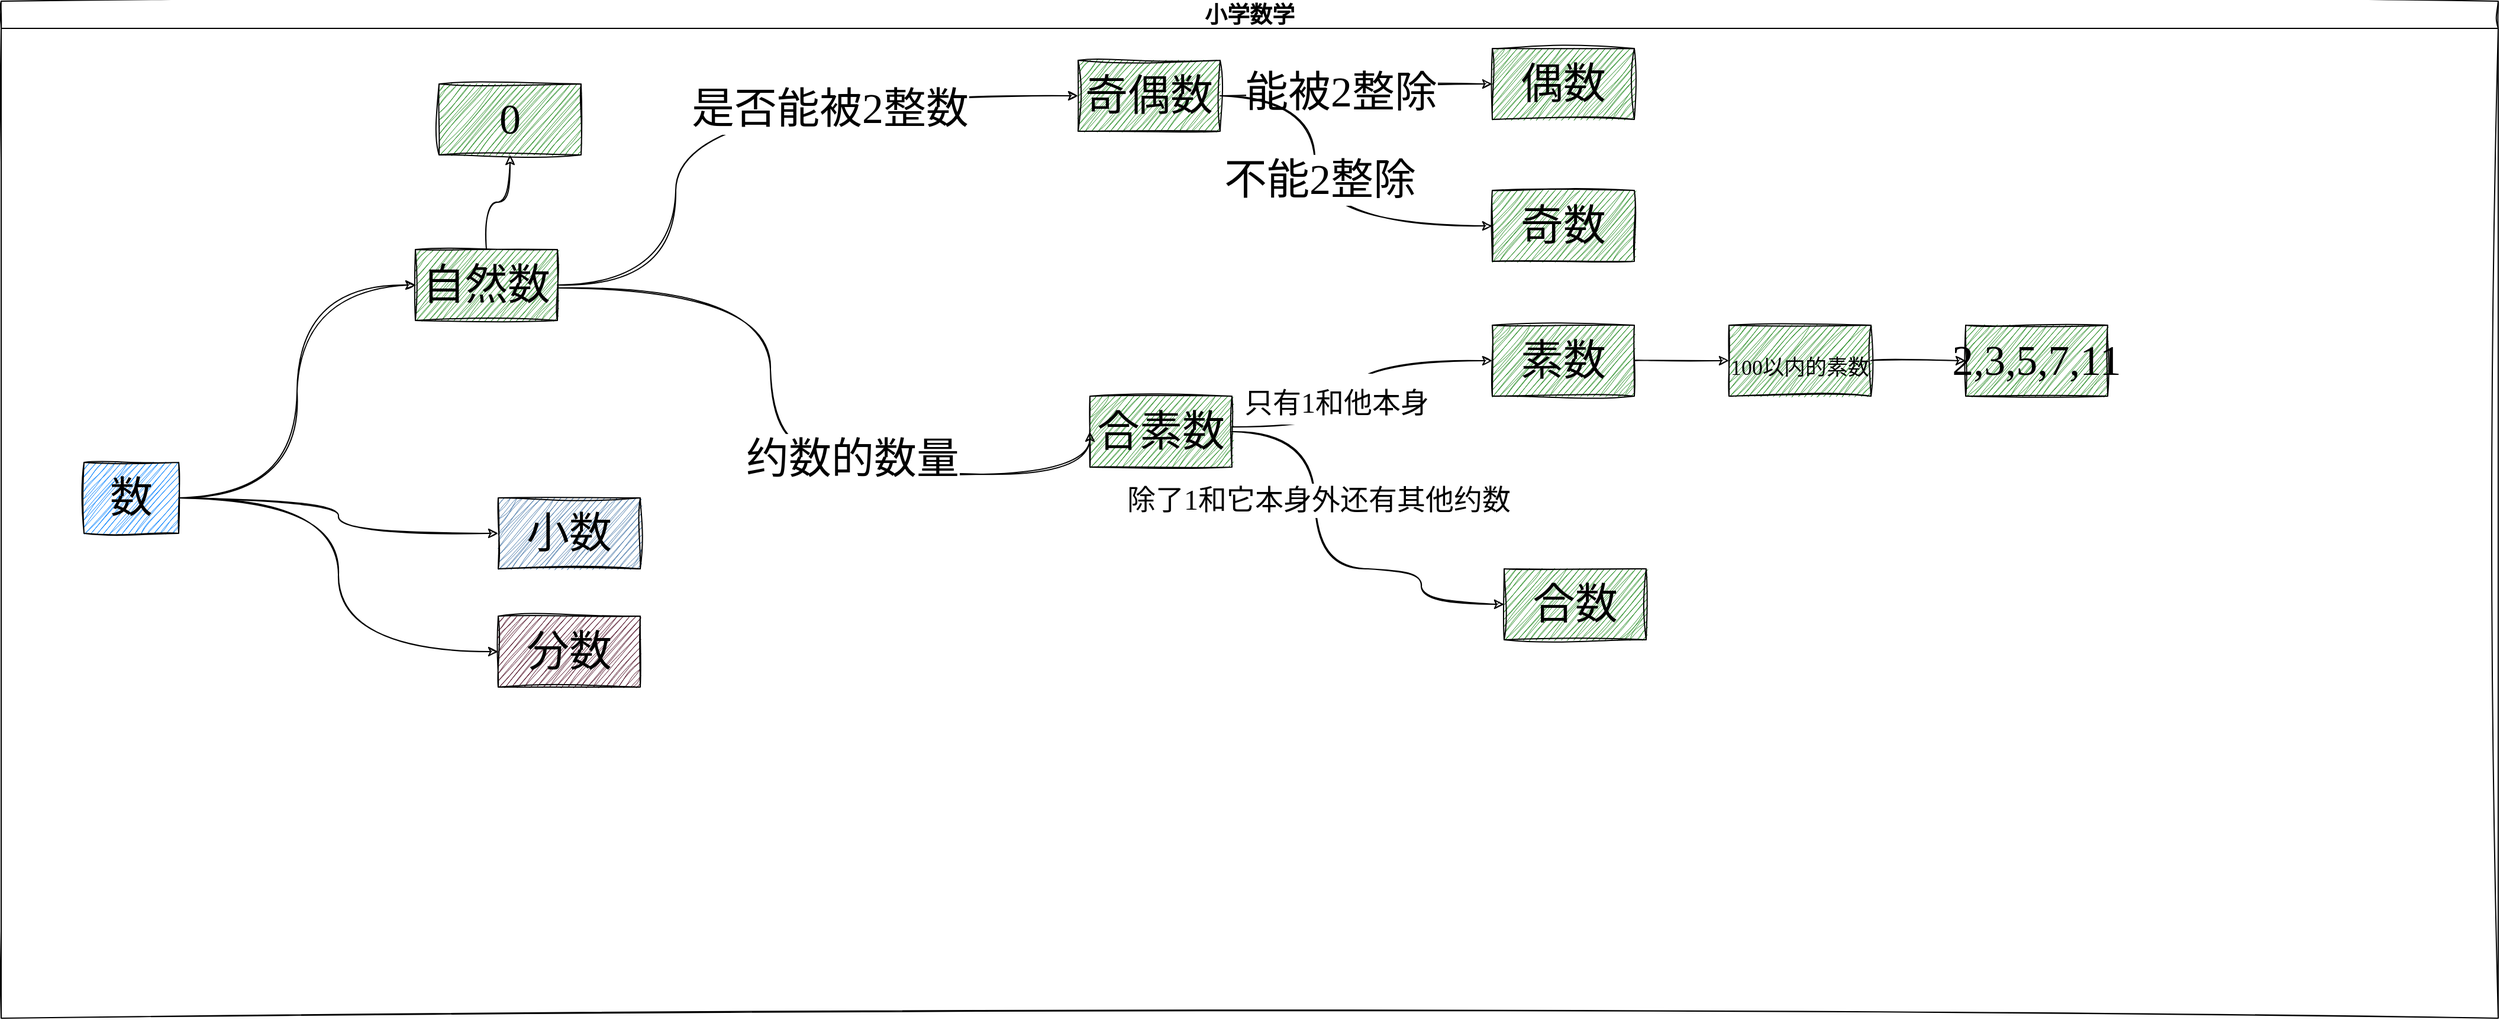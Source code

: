 <mxfile version="20.8.20" type="github">
  <diagram id="6a731a19-8d31-9384-78a2-239565b7b9f0" name="Page-1">
    <mxGraphModel dx="2603" dy="796" grid="1" gridSize="10" guides="1" tooltips="1" connect="1" arrows="1" fold="1" page="1" pageScale="1" pageWidth="1169" pageHeight="827" background="none" math="0" shadow="0">
      <root>
        <mxCell id="0" />
        <mxCell id="1" parent="0" />
        <mxCell id="kk1tNPxJDdmJw3Zyzxyh-1779" value="小学数学" style="swimlane;whiteSpace=wrap;html=1;shadow=0;sketch=1;curveFitting=1;jiggle=2;fontFamily=方正徐静蕾体;fontSource=http%3A%2F%2Fwww.ps3000.com%2Ffonts%2F%25E6%2596%25B9%25E6%25AD%25A3%25E9%259D%2599%25E8%2595%25BE%25E7%25AE%2580%25E4%25BD%2593_%25E5%25BE%2590%25E9%259D%2599%25E8%2595%25BE%25E6%2589%258B%25E5%2586%2599%25E4%25BD%2593.fon;fontSize=19;" parent="1" vertex="1">
          <mxGeometry x="-70" y="160" width="2110" height="860" as="geometry">
            <mxRectangle x="260" y="290" width="140" height="30" as="alternateBounds" />
          </mxGeometry>
        </mxCell>
        <mxCell id="kk1tNPxJDdmJw3Zyzxyh-1782" style="edgeStyle=orthogonalEdgeStyle;rounded=0;orthogonalLoop=1;jettySize=auto;html=1;entryX=0;entryY=0.5;entryDx=0;entryDy=0;fontFamily=方正徐静蕾体;fontSource=http%3A%2F%2Fwww.ps3000.com%2Ffonts%2F%25E6%2596%25B9%25E6%25AD%25A3%25E9%259D%2599%25E8%2595%25BE%25E7%25AE%2580%25E4%25BD%2593_%25E5%25BE%2590%25E9%259D%2599%25E8%2595%25BE%25E6%2589%258B%25E5%2586%2599%25E4%25BD%2593.fon;fontSize=36;sketch=1;curveFitting=1;jiggle=2;elbow=vertical;curved=1;" parent="kk1tNPxJDdmJw3Zyzxyh-1779" source="kk1tNPxJDdmJw3Zyzxyh-1780" target="kk1tNPxJDdmJw3Zyzxyh-1781" edge="1">
          <mxGeometry relative="1" as="geometry" />
        </mxCell>
        <mxCell id="kk1tNPxJDdmJw3Zyzxyh-1786" style="edgeStyle=orthogonalEdgeStyle;curved=1;rounded=0;sketch=1;orthogonalLoop=1;jettySize=auto;html=1;entryX=0;entryY=0.5;entryDx=0;entryDy=0;fontFamily=方正徐静蕾体;fontSource=http%3A%2F%2Fwww.ps3000.com%2Ffonts%2F%25E6%2596%25B9%25E6%25AD%25A3%25E9%259D%2599%25E8%2595%25BE%25E7%25AE%2580%25E4%25BD%2593_%25E5%25BE%2590%25E9%259D%2599%25E8%2595%25BE%25E6%2589%258B%25E5%2586%2599%25E4%25BD%2593.fon;fontSize=36;elbow=vertical;" parent="kk1tNPxJDdmJw3Zyzxyh-1779" source="kk1tNPxJDdmJw3Zyzxyh-1780" target="kk1tNPxJDdmJw3Zyzxyh-1784" edge="1">
          <mxGeometry relative="1" as="geometry" />
        </mxCell>
        <mxCell id="kk1tNPxJDdmJw3Zyzxyh-1787" style="edgeStyle=orthogonalEdgeStyle;curved=1;rounded=0;sketch=1;orthogonalLoop=1;jettySize=auto;html=1;entryX=0;entryY=0.5;entryDx=0;entryDy=0;fontFamily=方正徐静蕾体;fontSource=http%3A%2F%2Fwww.ps3000.com%2Ffonts%2F%25E6%2596%25B9%25E6%25AD%25A3%25E9%259D%2599%25E8%2595%25BE%25E7%25AE%2580%25E4%25BD%2593_%25E5%25BE%2590%25E9%259D%2599%25E8%2595%25BE%25E6%2589%258B%25E5%2586%2599%25E4%25BD%2593.fon;fontSize=36;elbow=vertical;" parent="kk1tNPxJDdmJw3Zyzxyh-1779" source="kk1tNPxJDdmJw3Zyzxyh-1780" target="kk1tNPxJDdmJw3Zyzxyh-1785" edge="1">
          <mxGeometry relative="1" as="geometry" />
        </mxCell>
        <mxCell id="kk1tNPxJDdmJw3Zyzxyh-1780" value="数" style="rounded=0;whiteSpace=wrap;html=1;sketch=1;curveFitting=1;jiggle=2;fontFamily=方正徐静蕾体;fontSource=http%3A%2F%2Fwww.ps3000.com%2Ffonts%2F%25E6%2596%25B9%25E6%25AD%25A3%25E9%259D%2599%25E8%2595%25BE%25E7%25AE%2580%25E4%25BD%2593_%25E5%25BE%2590%25E9%259D%2599%25E8%2595%25BE%25E6%2589%258B%25E5%2586%2599%25E4%25BD%2593.fon;fontSize=36;fillColor=#007FFF;" parent="kk1tNPxJDdmJw3Zyzxyh-1779" vertex="1">
          <mxGeometry x="70" y="390" width="80" height="60" as="geometry" />
        </mxCell>
        <mxCell id="FOnLiGUvBVXdEtmA3qcM-1771" style="edgeStyle=orthogonalEdgeStyle;curved=1;rounded=0;sketch=1;orthogonalLoop=1;jettySize=auto;html=1;entryX=0;entryY=0.5;entryDx=0;entryDy=0;fontFamily=方正徐静蕾体;fontSource=http%3A%2F%2Fwww.ps3000.com%2Ffonts%2F%25E6%2596%25B9%25E6%25AD%25A3%25E9%259D%2599%25E8%2595%25BE%25E7%25AE%2580%25E4%25BD%2593_%25E5%25BE%2590%25E9%259D%2599%25E8%2595%25BE%25E6%2589%258B%25E5%2586%2599%25E4%25BD%2593.fon;fontSize=36;elbow=vertical;" edge="1" parent="kk1tNPxJDdmJw3Zyzxyh-1779" source="kk1tNPxJDdmJw3Zyzxyh-1781" target="FOnLiGUvBVXdEtmA3qcM-1770">
          <mxGeometry relative="1" as="geometry">
            <Array as="points">
              <mxPoint x="570" y="240" />
              <mxPoint x="570" y="80" />
            </Array>
          </mxGeometry>
        </mxCell>
        <mxCell id="FOnLiGUvBVXdEtmA3qcM-1772" value="是否能被2整数" style="edgeLabel;html=1;align=center;verticalAlign=middle;resizable=0;points=[];fontSize=36;fontFamily=方正徐静蕾体;" vertex="1" connectable="0" parent="FOnLiGUvBVXdEtmA3qcM-1771">
          <mxGeometry x="-0.231" y="2" relative="1" as="geometry">
            <mxPoint x="132" y="-19" as="offset" />
          </mxGeometry>
        </mxCell>
        <mxCell id="FOnLiGUvBVXdEtmA3qcM-1778" style="edgeStyle=orthogonalEdgeStyle;curved=1;rounded=0;sketch=1;orthogonalLoop=1;jettySize=auto;html=1;entryX=0.5;entryY=1;entryDx=0;entryDy=0;fontFamily=方正徐静蕾体;fontSource=http%3A%2F%2Fwww.ps3000.com%2Ffonts%2F%25E6%2596%25B9%25E6%25AD%25A3%25E9%259D%2599%25E8%2595%25BE%25E7%25AE%2580%25E4%25BD%2593_%25E5%25BE%2590%25E9%259D%2599%25E8%2595%25BE%25E6%2589%258B%25E5%2586%2599%25E4%25BD%2593.fon;fontSize=36;elbow=vertical;" edge="1" parent="kk1tNPxJDdmJw3Zyzxyh-1779" source="kk1tNPxJDdmJw3Zyzxyh-1781" target="FOnLiGUvBVXdEtmA3qcM-1777">
          <mxGeometry relative="1" as="geometry" />
        </mxCell>
        <mxCell id="kk1tNPxJDdmJw3Zyzxyh-1781" value="自然数" style="rounded=0;whiteSpace=wrap;html=1;sketch=1;curveFitting=1;jiggle=2;fontFamily=方正徐静蕾体;fontSource=http%3A%2F%2Fwww.ps3000.com%2Ffonts%2F%25E6%2596%25B9%25E6%25AD%25A3%25E9%259D%2599%25E8%2595%25BE%25E7%25AE%2580%25E4%25BD%2593_%25E5%25BE%2590%25E9%259D%2599%25E8%2595%25BE%25E6%2589%258B%25E5%2586%2599%25E4%25BD%2593.fon;fontSize=36;fillColor=#278d25;shadow=0;" parent="kk1tNPxJDdmJw3Zyzxyh-1779" vertex="1">
          <mxGeometry x="350" y="210" width="120" height="60" as="geometry" />
        </mxCell>
        <mxCell id="kk1tNPxJDdmJw3Zyzxyh-1784" value="小数" style="rounded=0;whiteSpace=wrap;html=1;sketch=1;curveFitting=1;jiggle=2;fontFamily=方正徐静蕾体;fontSource=http%3A%2F%2Fwww.ps3000.com%2Ffonts%2F%25E6%2596%25B9%25E6%25AD%25A3%25E9%259D%2599%25E8%2595%25BE%25E7%25AE%2580%25E4%25BD%2593_%25E5%25BE%2590%25E9%259D%2599%25E8%2595%25BE%25E6%2589%258B%25E5%2586%2599%25E4%25BD%2593.fon;fontSize=36;fillColor=#4b7aaa;shadow=0;" parent="kk1tNPxJDdmJw3Zyzxyh-1779" vertex="1">
          <mxGeometry x="420" y="420" width="120" height="60" as="geometry" />
        </mxCell>
        <mxCell id="kk1tNPxJDdmJw3Zyzxyh-1785" value="分数" style="rounded=0;whiteSpace=wrap;html=1;sketch=1;curveFitting=1;jiggle=2;fontFamily=方正徐静蕾体;fontSource=http%3A%2F%2Fwww.ps3000.com%2Ffonts%2F%25E6%2596%25B9%25E6%25AD%25A3%25E9%259D%2599%25E8%2595%25BE%25E7%25AE%2580%25E4%25BD%2593_%25E5%25BE%2590%25E9%259D%2599%25E8%2595%25BE%25E6%2589%258B%25E5%2586%2599%25E4%25BD%2593.fon;fontSize=36;fillColor=#4e0e24;shadow=0;" parent="kk1tNPxJDdmJw3Zyzxyh-1779" vertex="1">
          <mxGeometry x="420" y="520" width="120" height="60" as="geometry" />
        </mxCell>
        <mxCell id="FOnLiGUvBVXdEtmA3qcM-1784" style="edgeStyle=orthogonalEdgeStyle;curved=1;rounded=0;sketch=1;orthogonalLoop=1;jettySize=auto;html=1;entryX=0;entryY=0.5;entryDx=0;entryDy=0;fontFamily=方正徐静蕾体;fontSource=http%3A%2F%2Fwww.ps3000.com%2Ffonts%2F%25E6%2596%25B9%25E6%25AD%25A3%25E9%259D%2599%25E8%2595%25BE%25E7%25AE%2580%25E4%25BD%2593_%25E5%25BE%2590%25E9%259D%2599%25E8%2595%25BE%25E6%2589%258B%25E5%2586%2599%25E4%25BD%2593.fon;fontSize=36;elbow=vertical;" edge="1" parent="kk1tNPxJDdmJw3Zyzxyh-1779" source="FOnLiGUvBVXdEtmA3qcM-1770" target="FOnLiGUvBVXdEtmA3qcM-1779">
          <mxGeometry relative="1" as="geometry" />
        </mxCell>
        <mxCell id="FOnLiGUvBVXdEtmA3qcM-1785" value="能被2整除" style="edgeLabel;html=1;align=center;verticalAlign=middle;resizable=0;points=[];fontSize=36;fontFamily=方正徐静蕾体;" vertex="1" connectable="0" parent="FOnLiGUvBVXdEtmA3qcM-1784">
          <mxGeometry x="-0.15" y="3" relative="1" as="geometry">
            <mxPoint as="offset" />
          </mxGeometry>
        </mxCell>
        <mxCell id="FOnLiGUvBVXdEtmA3qcM-1786" style="edgeStyle=orthogonalEdgeStyle;curved=1;rounded=0;sketch=1;orthogonalLoop=1;jettySize=auto;html=1;exitX=1;exitY=0.5;exitDx=0;exitDy=0;entryX=0;entryY=0.5;entryDx=0;entryDy=0;fontFamily=方正徐静蕾体;fontSource=http%3A%2F%2Fwww.ps3000.com%2Ffonts%2F%25E6%2596%25B9%25E6%25AD%25A3%25E9%259D%2599%25E8%2595%25BE%25E7%25AE%2580%25E4%25BD%2593_%25E5%25BE%2590%25E9%259D%2599%25E8%2595%25BE%25E6%2589%258B%25E5%2586%2599%25E4%25BD%2593.fon;fontSize=36;elbow=vertical;" edge="1" parent="kk1tNPxJDdmJw3Zyzxyh-1779" source="FOnLiGUvBVXdEtmA3qcM-1770" target="FOnLiGUvBVXdEtmA3qcM-1781">
          <mxGeometry relative="1" as="geometry">
            <Array as="points">
              <mxPoint x="1110" y="80" />
              <mxPoint x="1110" y="190" />
            </Array>
          </mxGeometry>
        </mxCell>
        <mxCell id="FOnLiGUvBVXdEtmA3qcM-1787" value="不能2整除" style="edgeLabel;html=1;align=center;verticalAlign=middle;resizable=0;points=[];fontSize=36;fontFamily=方正徐静蕾体;" vertex="1" connectable="0" parent="FOnLiGUvBVXdEtmA3qcM-1786">
          <mxGeometry x="-0.112" y="4" relative="1" as="geometry">
            <mxPoint as="offset" />
          </mxGeometry>
        </mxCell>
        <mxCell id="FOnLiGUvBVXdEtmA3qcM-1770" value="奇偶数" style="rounded=0;whiteSpace=wrap;html=1;sketch=1;curveFitting=1;jiggle=2;fontFamily=方正徐静蕾体;fontSource=http%3A%2F%2Fwww.ps3000.com%2Ffonts%2F%25E6%2596%25B9%25E6%25AD%25A3%25E9%259D%2599%25E8%2595%25BE%25E7%25AE%2580%25E4%25BD%2593_%25E5%25BE%2590%25E9%259D%2599%25E8%2595%25BE%25E6%2589%258B%25E5%2586%2599%25E4%25BD%2593.fon;fontSize=36;fillColor=#278d25;shadow=0;" vertex="1" parent="kk1tNPxJDdmJw3Zyzxyh-1779">
          <mxGeometry x="910" y="50" width="120" height="60" as="geometry" />
        </mxCell>
        <mxCell id="FOnLiGUvBVXdEtmA3qcM-1792" style="edgeStyle=orthogonalEdgeStyle;curved=1;rounded=0;sketch=1;orthogonalLoop=1;jettySize=auto;html=1;exitX=1;exitY=0.5;exitDx=0;exitDy=0;entryX=0;entryY=0.5;entryDx=0;entryDy=0;fontFamily=方正徐静蕾体;fontSource=http%3A%2F%2Fwww.ps3000.com%2Ffonts%2F%25E6%2596%25B9%25E6%25AD%25A3%25E9%259D%2599%25E8%2595%25BE%25E7%25AE%2580%25E4%25BD%2593_%25E5%25BE%2590%25E9%259D%2599%25E8%2595%25BE%25E6%2589%258B%25E5%2586%2599%25E4%25BD%2593.fon;fontSize=24;elbow=vertical;" edge="1" parent="kk1tNPxJDdmJw3Zyzxyh-1779" source="FOnLiGUvBVXdEtmA3qcM-1773" target="FOnLiGUvBVXdEtmA3qcM-1789">
          <mxGeometry relative="1" as="geometry">
            <Array as="points">
              <mxPoint x="1110" y="364" />
              <mxPoint x="1110" y="480" />
              <mxPoint x="1200" y="480" />
              <mxPoint x="1200" y="510" />
            </Array>
          </mxGeometry>
        </mxCell>
        <mxCell id="FOnLiGUvBVXdEtmA3qcM-1793" value="除了1和它本身外还有其他约数" style="edgeLabel;html=1;align=center;verticalAlign=middle;resizable=0;points=[];fontSize=24;fontFamily=方正徐静蕾体;" vertex="1" connectable="0" parent="FOnLiGUvBVXdEtmA3qcM-1792">
          <mxGeometry x="-0.318" y="3" relative="1" as="geometry">
            <mxPoint as="offset" />
          </mxGeometry>
        </mxCell>
        <mxCell id="FOnLiGUvBVXdEtmA3qcM-1773" value="合素数" style="rounded=0;whiteSpace=wrap;html=1;sketch=1;curveFitting=1;jiggle=2;fontFamily=方正徐静蕾体;fontSource=http%3A%2F%2Fwww.ps3000.com%2Ffonts%2F%25E6%2596%25B9%25E6%25AD%25A3%25E9%259D%2599%25E8%2595%25BE%25E7%25AE%2580%25E4%25BD%2593_%25E5%25BE%2590%25E9%259D%2599%25E8%2595%25BE%25E6%2589%258B%25E5%2586%2599%25E4%25BD%2593.fon;fontSize=36;fillColor=#278d25;shadow=0;" vertex="1" parent="kk1tNPxJDdmJw3Zyzxyh-1779">
          <mxGeometry x="920" y="334" width="120" height="60" as="geometry" />
        </mxCell>
        <mxCell id="FOnLiGUvBVXdEtmA3qcM-1774" style="edgeStyle=orthogonalEdgeStyle;curved=1;rounded=0;sketch=1;orthogonalLoop=1;jettySize=auto;html=1;entryX=0;entryY=0.5;entryDx=0;entryDy=0;fontFamily=方正徐静蕾体;fontSource=http%3A%2F%2Fwww.ps3000.com%2Ffonts%2F%25E6%2596%25B9%25E6%25AD%25A3%25E9%259D%2599%25E8%2595%25BE%25E7%25AE%2580%25E4%25BD%2593_%25E5%25BE%2590%25E9%259D%2599%25E8%2595%25BE%25E6%2589%258B%25E5%2586%2599%25E4%25BD%2593.fon;fontSize=36;elbow=vertical;" edge="1" parent="kk1tNPxJDdmJw3Zyzxyh-1779" target="FOnLiGUvBVXdEtmA3qcM-1773">
          <mxGeometry relative="1" as="geometry">
            <mxPoint x="470" y="242.5" as="sourcePoint" />
            <mxPoint x="920" y="277.5" as="targetPoint" />
            <Array as="points">
              <mxPoint x="650" y="243" />
              <mxPoint x="650" y="380" />
              <mxPoint x="740" y="380" />
              <mxPoint x="740" y="400" />
              <mxPoint x="920" y="400" />
            </Array>
          </mxGeometry>
        </mxCell>
        <mxCell id="FOnLiGUvBVXdEtmA3qcM-1775" value="约数的数量" style="edgeLabel;html=1;align=center;verticalAlign=middle;resizable=0;points=[];fontSize=36;fontFamily=方正徐静蕾体;" vertex="1" connectable="0" parent="FOnLiGUvBVXdEtmA3qcM-1774">
          <mxGeometry x="0.2" y="-7" relative="1" as="geometry">
            <mxPoint as="offset" />
          </mxGeometry>
        </mxCell>
        <mxCell id="FOnLiGUvBVXdEtmA3qcM-1777" value="0" style="rounded=0;whiteSpace=wrap;html=1;sketch=1;curveFitting=1;jiggle=2;fontFamily=方正徐静蕾体;fontSource=http%3A%2F%2Fwww.ps3000.com%2Ffonts%2F%25E6%2596%25B9%25E6%25AD%25A3%25E9%259D%2599%25E8%2595%25BE%25E7%25AE%2580%25E4%25BD%2593_%25E5%25BE%2590%25E9%259D%2599%25E8%2595%25BE%25E6%2589%258B%25E5%2586%2599%25E4%25BD%2593.fon;fontSize=36;fillColor=#278d25;shadow=0;" vertex="1" parent="kk1tNPxJDdmJw3Zyzxyh-1779">
          <mxGeometry x="370" y="70" width="120" height="60" as="geometry" />
        </mxCell>
        <mxCell id="FOnLiGUvBVXdEtmA3qcM-1779" value="偶数" style="whiteSpace=wrap;html=1;fontSize=36;fontFamily=方正徐静蕾体;fillColor=#278d25;rounded=0;sketch=1;curveFitting=1;jiggle=2;fontSource=http%3A%2F%2Fwww.ps3000.com%2Ffonts%2F%25E6%2596%25B9%25E6%25AD%25A3%25E9%259D%2599%25E8%2595%25BE%25E7%25AE%2580%25E4%25BD%2593_%25E5%25BE%2590%25E9%259D%2599%25E8%2595%25BE%25E6%2589%258B%25E5%2586%2599%25E4%25BD%2593.fon;shadow=0;" vertex="1" parent="kk1tNPxJDdmJw3Zyzxyh-1779">
          <mxGeometry x="1260" y="40" width="120" height="60" as="geometry" />
        </mxCell>
        <mxCell id="FOnLiGUvBVXdEtmA3qcM-1781" value="奇数" style="whiteSpace=wrap;html=1;fontSize=36;fontFamily=方正徐静蕾体;fillColor=#278d25;rounded=0;sketch=1;curveFitting=1;jiggle=2;fontSource=http%3A%2F%2Fwww.ps3000.com%2Ffonts%2F%25E6%2596%25B9%25E6%25AD%25A3%25E9%259D%2599%25E8%2595%25BE%25E7%25AE%2580%25E4%25BD%2593_%25E5%25BE%2590%25E9%259D%2599%25E8%2595%25BE%25E6%2589%258B%25E5%2586%2599%25E4%25BD%2593.fon;shadow=0;" vertex="1" parent="kk1tNPxJDdmJw3Zyzxyh-1779">
          <mxGeometry x="1260" y="160" width="120" height="60" as="geometry" />
        </mxCell>
        <mxCell id="FOnLiGUvBVXdEtmA3qcM-1789" value="合数" style="whiteSpace=wrap;html=1;fontSize=36;fontFamily=方正徐静蕾体;fillColor=#278d25;rounded=0;sketch=1;curveFitting=1;jiggle=2;fontSource=http%3A%2F%2Fwww.ps3000.com%2Ffonts%2F%25E6%2596%25B9%25E6%25AD%25A3%25E9%259D%2599%25E8%2595%25BE%25E7%25AE%2580%25E4%25BD%2593_%25E5%25BE%2590%25E9%259D%2599%25E8%2595%25BE%25E6%2589%258B%25E5%2586%2599%25E4%25BD%2593.fon;shadow=0;" vertex="1" parent="kk1tNPxJDdmJw3Zyzxyh-1779">
          <mxGeometry x="1270" y="480" width="120" height="60" as="geometry" />
        </mxCell>
        <mxCell id="FOnLiGUvBVXdEtmA3qcM-1797" value="" style="edgeStyle=orthogonalEdgeStyle;curved=1;rounded=0;sketch=1;orthogonalLoop=1;jettySize=auto;html=1;fontFamily=方正徐静蕾体;fontSource=http%3A%2F%2Fwww.ps3000.com%2Ffonts%2F%25E6%2596%25B9%25E6%25AD%25A3%25E9%259D%2599%25E8%2595%25BE%25E7%25AE%2580%25E4%25BD%2593_%25E5%25BE%2590%25E9%259D%2599%25E8%2595%25BE%25E6%2589%258B%25E5%2586%2599%25E4%25BD%2593.fon;fontSize=24;elbow=vertical;" edge="1" parent="kk1tNPxJDdmJw3Zyzxyh-1779" source="FOnLiGUvBVXdEtmA3qcM-1788" target="FOnLiGUvBVXdEtmA3qcM-1796">
          <mxGeometry relative="1" as="geometry" />
        </mxCell>
        <mxCell id="FOnLiGUvBVXdEtmA3qcM-1788" value="素数" style="whiteSpace=wrap;html=1;fontSize=36;fontFamily=方正徐静蕾体;fillColor=#278d25;rounded=0;sketch=1;curveFitting=1;jiggle=2;fontSource=http%3A%2F%2Fwww.ps3000.com%2Ffonts%2F%25E6%2596%25B9%25E6%25AD%25A3%25E9%259D%2599%25E8%2595%25BE%25E7%25AE%2580%25E4%25BD%2593_%25E5%25BE%2590%25E9%259D%2599%25E8%2595%25BE%25E6%2589%258B%25E5%2586%2599%25E4%25BD%2593.fon;shadow=0;" vertex="1" parent="kk1tNPxJDdmJw3Zyzxyh-1779">
          <mxGeometry x="1260" y="274" width="120" height="60" as="geometry" />
        </mxCell>
        <mxCell id="FOnLiGUvBVXdEtmA3qcM-1790" style="edgeStyle=orthogonalEdgeStyle;curved=1;rounded=0;sketch=1;orthogonalLoop=1;jettySize=auto;html=1;entryX=0;entryY=0.5;entryDx=0;entryDy=0;fontFamily=方正徐静蕾体;fontSource=http%3A%2F%2Fwww.ps3000.com%2Ffonts%2F%25E6%2596%25B9%25E6%25AD%25A3%25E9%259D%2599%25E8%2595%25BE%25E7%25AE%2580%25E4%25BD%2593_%25E5%25BE%2590%25E9%259D%2599%25E8%2595%25BE%25E6%2589%258B%25E5%2586%2599%25E4%25BD%2593.fon;fontSize=36;elbow=vertical;" edge="1" parent="kk1tNPxJDdmJw3Zyzxyh-1779" source="FOnLiGUvBVXdEtmA3qcM-1773" target="FOnLiGUvBVXdEtmA3qcM-1788">
          <mxGeometry relative="1" as="geometry">
            <Array as="points">
              <mxPoint x="1140" y="360" />
              <mxPoint x="1140" y="304" />
            </Array>
          </mxGeometry>
        </mxCell>
        <mxCell id="FOnLiGUvBVXdEtmA3qcM-1791" value="&lt;font style=&quot;font-size: 24px;&quot;&gt;只有1和他本身&lt;/font&gt;" style="edgeLabel;html=1;align=center;verticalAlign=middle;resizable=0;points=[];fontSize=36;fontFamily=方正徐静蕾体;" vertex="1" connectable="0" parent="FOnLiGUvBVXdEtmA3qcM-1790">
          <mxGeometry x="-0.1" y="12" relative="1" as="geometry">
            <mxPoint as="offset" />
          </mxGeometry>
        </mxCell>
        <mxCell id="FOnLiGUvBVXdEtmA3qcM-1799" value="" style="edgeStyle=orthogonalEdgeStyle;curved=1;rounded=0;sketch=1;orthogonalLoop=1;jettySize=auto;html=1;fontFamily=方正徐静蕾体;fontSource=http%3A%2F%2Fwww.ps3000.com%2Ffonts%2F%25E6%2596%25B9%25E6%25AD%25A3%25E9%259D%2599%25E8%2595%25BE%25E7%25AE%2580%25E4%25BD%2593_%25E5%25BE%2590%25E9%259D%2599%25E8%2595%25BE%25E6%2589%258B%25E5%2586%2599%25E4%25BD%2593.fon;fontSize=18;elbow=vertical;" edge="1" parent="kk1tNPxJDdmJw3Zyzxyh-1779" source="FOnLiGUvBVXdEtmA3qcM-1796" target="FOnLiGUvBVXdEtmA3qcM-1798">
          <mxGeometry relative="1" as="geometry" />
        </mxCell>
        <mxCell id="FOnLiGUvBVXdEtmA3qcM-1796" value="&lt;font style=&quot;font-size: 18px;&quot;&gt;100以内的素数&lt;/font&gt;" style="whiteSpace=wrap;html=1;fontSize=36;fontFamily=方正徐静蕾体;fillColor=#278d25;rounded=0;sketch=1;curveFitting=1;jiggle=2;fontSource=http%3A%2F%2Fwww.ps3000.com%2Ffonts%2F%25E6%2596%25B9%25E6%25AD%25A3%25E9%259D%2599%25E8%2595%25BE%25E7%25AE%2580%25E4%25BD%2593_%25E5%25BE%2590%25E9%259D%2599%25E8%2595%25BE%25E6%2589%258B%25E5%2586%2599%25E4%25BD%2593.fon;shadow=0;" vertex="1" parent="kk1tNPxJDdmJw3Zyzxyh-1779">
          <mxGeometry x="1460" y="274" width="120" height="60" as="geometry" />
        </mxCell>
        <mxCell id="FOnLiGUvBVXdEtmA3qcM-1798" value="2,3,5,7,11" style="whiteSpace=wrap;html=1;fontSize=36;fontFamily=方正徐静蕾体;fillColor=#278d25;rounded=0;sketch=1;curveFitting=1;jiggle=2;fontSource=http%3A%2F%2Fwww.ps3000.com%2Ffonts%2F%25E6%2596%25B9%25E6%25AD%25A3%25E9%259D%2599%25E8%2595%25BE%25E7%25AE%2580%25E4%25BD%2593_%25E5%25BE%2590%25E9%259D%2599%25E8%2595%25BE%25E6%2589%258B%25E5%2586%2599%25E4%25BD%2593.fon;shadow=0;" vertex="1" parent="kk1tNPxJDdmJw3Zyzxyh-1779">
          <mxGeometry x="1660" y="274" width="120" height="60" as="geometry" />
        </mxCell>
      </root>
    </mxGraphModel>
  </diagram>
</mxfile>
